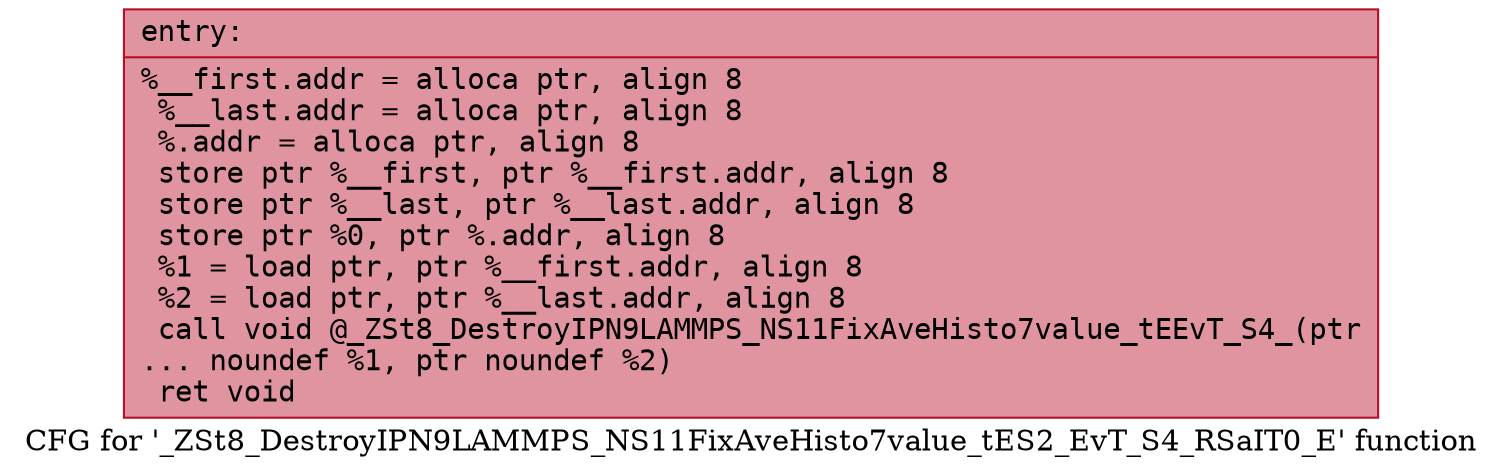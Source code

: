 digraph "CFG for '_ZSt8_DestroyIPN9LAMMPS_NS11FixAveHisto7value_tES2_EvT_S4_RSaIT0_E' function" {
	label="CFG for '_ZSt8_DestroyIPN9LAMMPS_NS11FixAveHisto7value_tES2_EvT_S4_RSaIT0_E' function";

	Node0x55c2f2e13b10 [shape=record,color="#b70d28ff", style=filled, fillcolor="#b70d2870" fontname="Courier",label="{entry:\l|  %__first.addr = alloca ptr, align 8\l  %__last.addr = alloca ptr, align 8\l  %.addr = alloca ptr, align 8\l  store ptr %__first, ptr %__first.addr, align 8\l  store ptr %__last, ptr %__last.addr, align 8\l  store ptr %0, ptr %.addr, align 8\l  %1 = load ptr, ptr %__first.addr, align 8\l  %2 = load ptr, ptr %__last.addr, align 8\l  call void @_ZSt8_DestroyIPN9LAMMPS_NS11FixAveHisto7value_tEEvT_S4_(ptr\l... noundef %1, ptr noundef %2)\l  ret void\l}"];
}
